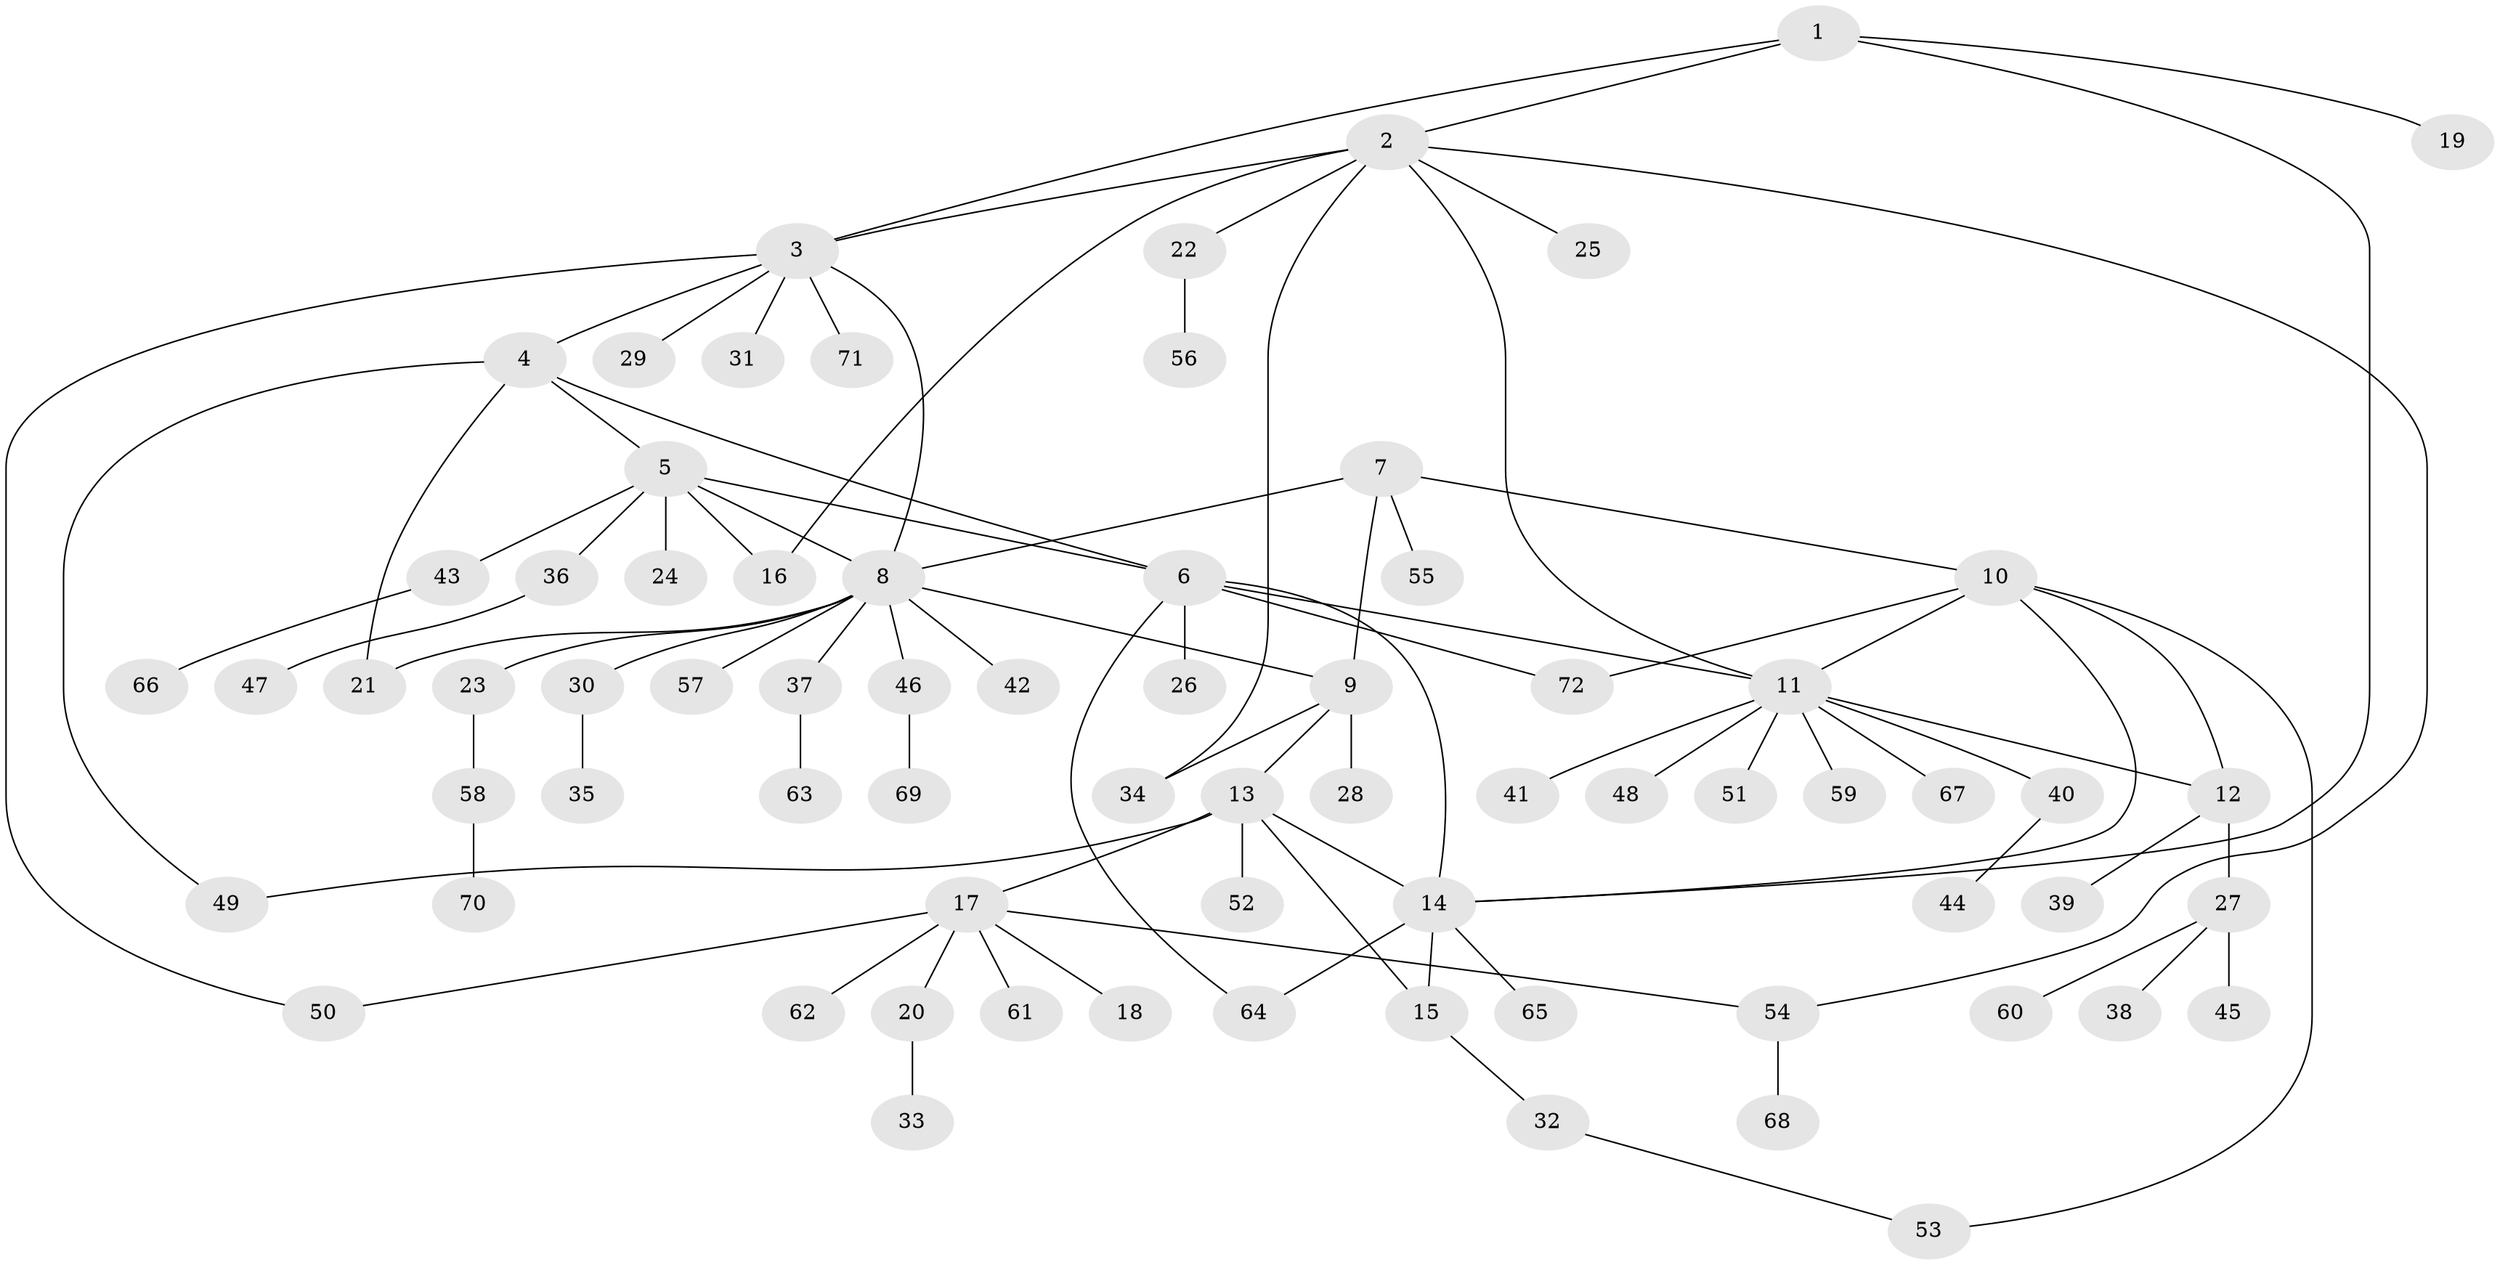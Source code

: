 // coarse degree distribution, {9: 0.038461538461538464, 8: 0.038461538461538464, 10: 0.019230769230769232, 15: 0.019230769230769232, 7: 0.019230769230769232, 4: 0.019230769230769232, 6: 0.057692307692307696, 3: 0.019230769230769232, 2: 0.17307692307692307, 1: 0.5961538461538461}
// Generated by graph-tools (version 1.1) at 2025/42/03/06/25 10:42:15]
// undirected, 72 vertices, 91 edges
graph export_dot {
graph [start="1"]
  node [color=gray90,style=filled];
  1;
  2;
  3;
  4;
  5;
  6;
  7;
  8;
  9;
  10;
  11;
  12;
  13;
  14;
  15;
  16;
  17;
  18;
  19;
  20;
  21;
  22;
  23;
  24;
  25;
  26;
  27;
  28;
  29;
  30;
  31;
  32;
  33;
  34;
  35;
  36;
  37;
  38;
  39;
  40;
  41;
  42;
  43;
  44;
  45;
  46;
  47;
  48;
  49;
  50;
  51;
  52;
  53;
  54;
  55;
  56;
  57;
  58;
  59;
  60;
  61;
  62;
  63;
  64;
  65;
  66;
  67;
  68;
  69;
  70;
  71;
  72;
  1 -- 2;
  1 -- 3;
  1 -- 14;
  1 -- 19;
  2 -- 3;
  2 -- 11;
  2 -- 16;
  2 -- 22;
  2 -- 25;
  2 -- 34;
  2 -- 54;
  3 -- 4;
  3 -- 8;
  3 -- 29;
  3 -- 31;
  3 -- 50;
  3 -- 71;
  4 -- 5;
  4 -- 6;
  4 -- 21;
  4 -- 49;
  5 -- 6;
  5 -- 8;
  5 -- 16;
  5 -- 24;
  5 -- 36;
  5 -- 43;
  6 -- 11;
  6 -- 14;
  6 -- 26;
  6 -- 64;
  6 -- 72;
  7 -- 8;
  7 -- 9;
  7 -- 10;
  7 -- 55;
  8 -- 9;
  8 -- 21;
  8 -- 23;
  8 -- 30;
  8 -- 37;
  8 -- 42;
  8 -- 46;
  8 -- 57;
  9 -- 13;
  9 -- 28;
  9 -- 34;
  10 -- 11;
  10 -- 12;
  10 -- 14;
  10 -- 53;
  10 -- 72;
  11 -- 12;
  11 -- 40;
  11 -- 41;
  11 -- 48;
  11 -- 51;
  11 -- 59;
  11 -- 67;
  12 -- 27;
  12 -- 39;
  13 -- 14;
  13 -- 15;
  13 -- 17;
  13 -- 49;
  13 -- 52;
  14 -- 15;
  14 -- 64;
  14 -- 65;
  15 -- 32;
  17 -- 18;
  17 -- 20;
  17 -- 50;
  17 -- 54;
  17 -- 61;
  17 -- 62;
  20 -- 33;
  22 -- 56;
  23 -- 58;
  27 -- 38;
  27 -- 45;
  27 -- 60;
  30 -- 35;
  32 -- 53;
  36 -- 47;
  37 -- 63;
  40 -- 44;
  43 -- 66;
  46 -- 69;
  54 -- 68;
  58 -- 70;
}

